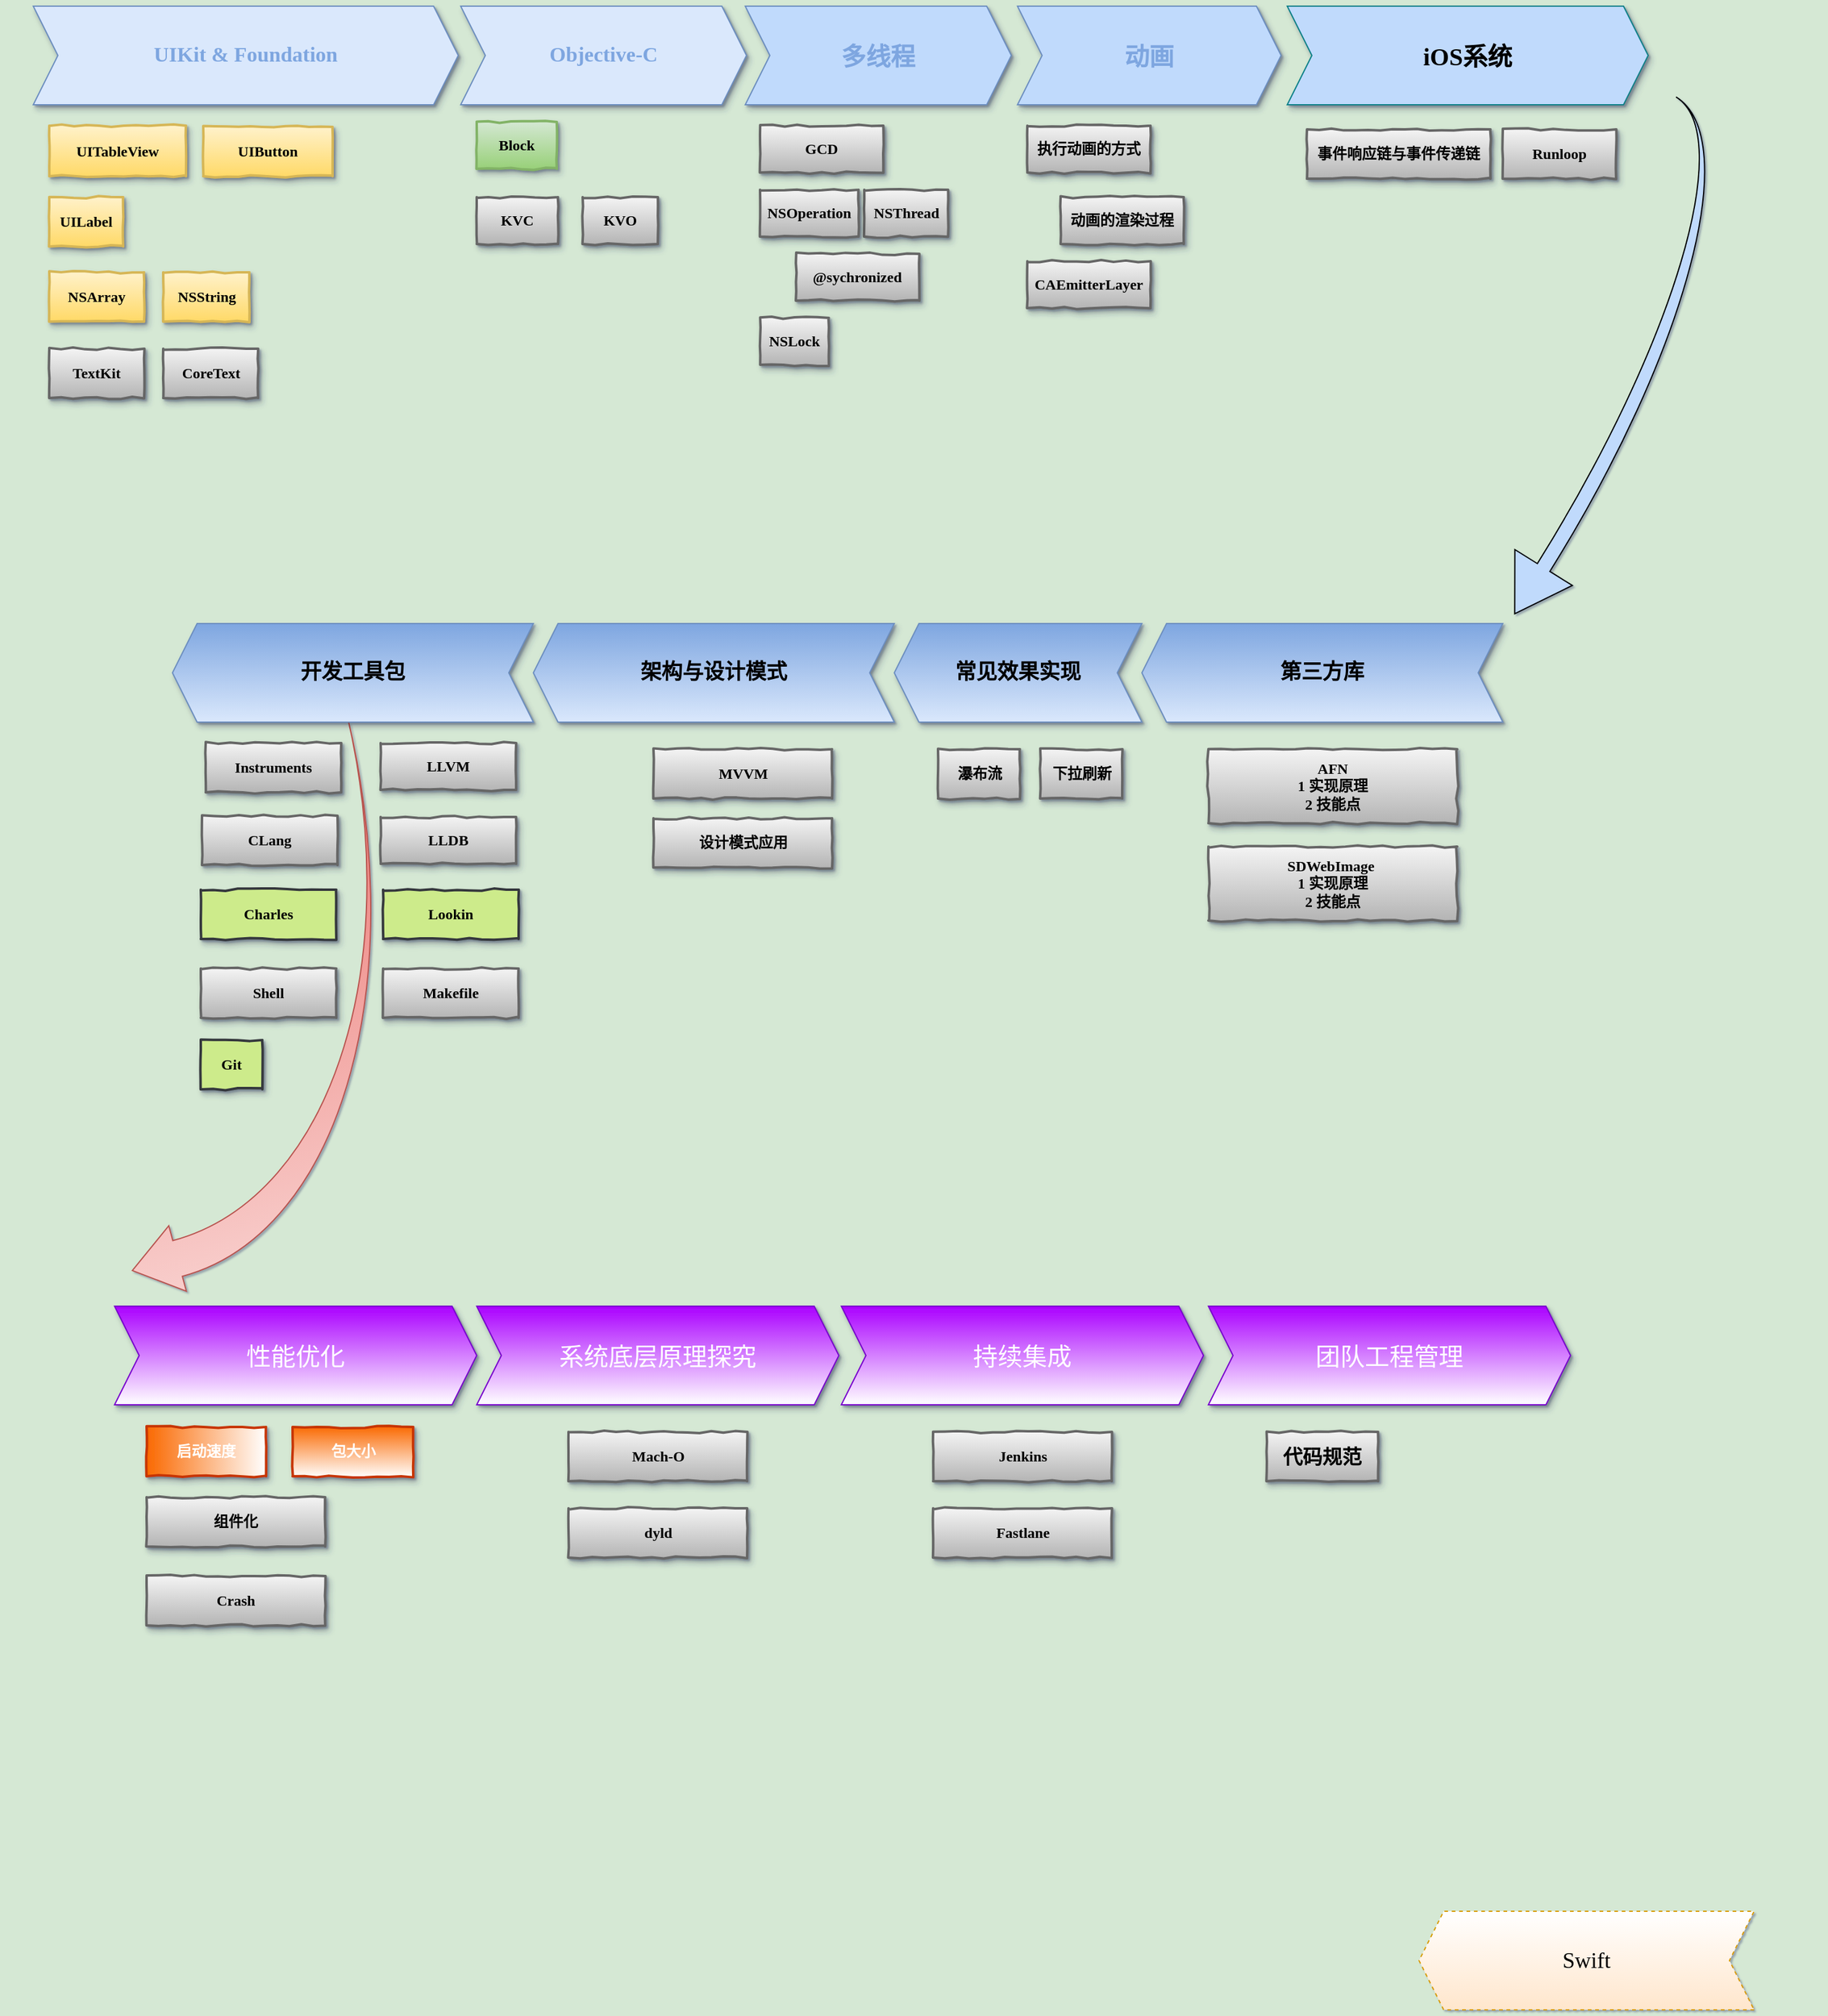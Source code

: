 <mxfile version="12.4.2" type="device" pages="1"><diagram id="wbmfBR7xkrpwclyIX30d" name="Page-1"><mxGraphModel dx="1746" dy="624" grid="0" gridSize="10" guides="1" tooltips="1" connect="1" arrows="1" fold="1" page="1" pageScale="1" pageWidth="800" pageHeight="2000" background="#D5E8D4" math="0" shadow="1"><root><mxCell id="0"/><mxCell id="1" parent="0"/><mxCell id="V33_IQeP5x_cA29P8W6I-1" value="&lt;b style=&quot;font-size: 17px&quot;&gt;UIKit &amp;amp; Foundation&lt;/b&gt;" style="shape=step;perimeter=stepPerimeter;whiteSpace=wrap;html=1;fixedSize=1;fillColor=#dae8fc;strokeColor=#6c8ebf;fontColor=#7EA6E0;fontFamily=Comic Sans MS;shadow=1;" parent="1" vertex="1"><mxGeometry y="99" width="345" height="80" as="geometry"/></mxCell><mxCell id="V33_IQeP5x_cA29P8W6I-4" value="UITableView" style="html=1;whiteSpace=wrap;comic=1;strokeWidth=2;fontFamily=Comic Sans MS;fontStyle=1;shadow=1;fillColor=#fff2cc;strokeColor=#d6b656;gradientColor=#ffd966;gradientDirection=south;" parent="1" vertex="1"><mxGeometry x="13" y="196" width="111" height="41" as="geometry"/></mxCell><mxCell id="V33_IQeP5x_cA29P8W6I-5" value="UIButton" style="html=1;whiteSpace=wrap;comic=1;strokeWidth=2;fontFamily=Comic Sans MS;fontStyle=1;shadow=1;fillColor=#fff2cc;strokeColor=#d6b656;gradientColor=#ffd966;" parent="1" vertex="1"><mxGeometry x="138" y="197" width="105" height="40" as="geometry"/></mxCell><mxCell id="V33_IQeP5x_cA29P8W6I-7" value="&lt;b style=&quot;font-size: 17px&quot;&gt;Objective-C&lt;/b&gt;" style="shape=step;perimeter=stepPerimeter;whiteSpace=wrap;html=1;fixedSize=1;fillColor=#dae8fc;strokeColor=#6c8ebf;fontColor=#7EA6E0;fontFamily=Comic Sans MS;shadow=1;" parent="1" vertex="1"><mxGeometry x="347" y="99" width="232" height="80" as="geometry"/></mxCell><mxCell id="V33_IQeP5x_cA29P8W6I-8" value="Block" style="html=1;whiteSpace=wrap;comic=1;strokeWidth=2;fontFamily=Comic Sans MS;fontStyle=1;shadow=1;fillColor=#d5e8d4;gradientColor=#97d077;strokeColor=#82b366;" parent="1" vertex="1"><mxGeometry x="360" y="193" width="65" height="38" as="geometry"/></mxCell><mxCell id="V33_IQeP5x_cA29P8W6I-9" value="&lt;span style=&quot;font-size: 20px;&quot;&gt;&lt;span style=&quot;font-size: 20px;&quot;&gt;动画&lt;/span&gt;&lt;/span&gt;" style="shape=step;perimeter=stepPerimeter;whiteSpace=wrap;html=1;fixedSize=1;fillColor=#C0DAFC;strokeColor=#6c8ebf;fontColor=#7EA6E0;fontFamily=HYTiaoTiaoTiJ;shadow=1;fontStyle=1;horizontal=1;fontSize=20;" parent="1" vertex="1"><mxGeometry x="799" y="99" width="214" height="80" as="geometry"/></mxCell><mxCell id="V33_IQeP5x_cA29P8W6I-10" value="&lt;span style=&quot;font-size: 20px&quot;&gt;&lt;span style=&quot;font-size: 20px&quot;&gt;iOS系统&lt;/span&gt;&lt;/span&gt;" style="shape=step;perimeter=stepPerimeter;whiteSpace=wrap;html=1;fixedSize=1;fillColor=#C0DAFC;strokeColor=#0e8088;fontFamily=HYTiaoTiaoTiJ;shadow=1;fontStyle=1;horizontal=1;fontSize=20;gradientColor=none;rounded=0;comic=0;backgroundOutline=0;" parent="1" vertex="1"><mxGeometry x="1018" y="99" width="293" height="80" as="geometry"/></mxCell><mxCell id="V33_IQeP5x_cA29P8W6I-14" value="GCD" style="html=1;whiteSpace=wrap;comic=1;strokeWidth=2;fontFamily=Comic Sans MS;fontStyle=1;shadow=1;fillColor=#f5f5f5;gradientColor=#b3b3b3;strokeColor=#666666;" parent="1" vertex="1"><mxGeometry x="590.12" y="196" width="100" height="38" as="geometry"/></mxCell><mxCell id="V33_IQeP5x_cA29P8W6I-15" value="KVC" style="html=1;whiteSpace=wrap;comic=1;strokeWidth=2;fontFamily=Comic Sans MS;fontStyle=1;shadow=1;fillColor=#f5f5f5;gradientColor=#b3b3b3;strokeColor=#666666;" parent="1" vertex="1"><mxGeometry x="360" y="254" width="66" height="38" as="geometry"/></mxCell><mxCell id="V33_IQeP5x_cA29P8W6I-16" value="KVO" style="html=1;whiteSpace=wrap;comic=1;strokeWidth=2;fontFamily=Comic Sans MS;fontStyle=1;shadow=1;fillColor=#f5f5f5;gradientColor=#b3b3b3;strokeColor=#666666;" parent="1" vertex="1"><mxGeometry x="446" y="254" width="61" height="38" as="geometry"/></mxCell><mxCell id="V33_IQeP5x_cA29P8W6I-21" value="&lt;b style=&quot;font-size: 17px&quot;&gt;第三方库&lt;/b&gt;" style="shape=step;perimeter=stepPerimeter;whiteSpace=wrap;html=1;fixedSize=1;fillColor=#dae8fc;strokeColor=#6c8ebf;fontFamily=DFWaWaSC-W5;shadow=1;rotation=0;direction=west;gradientColor=#7ea6e0;" parent="1" vertex="1"><mxGeometry x="900" y="600" width="293" height="80" as="geometry"/></mxCell><mxCell id="V33_IQeP5x_cA29P8W6I-22" value="" style="html=1;shadow=0;dashed=0;align=center;verticalAlign=middle;shape=mxgraph.arrows2.jumpInArrow;dy=5.99;dx=44.23;arrowHead=55;rounded=0;comic=0;fillColor=#C0DAFC;gradientColor=none;fontFamily=Comic Sans MS;fontSize=20;fontColor=#7EA6E0;rotation=122;" parent="1" vertex="1"><mxGeometry x="1067.3" y="320.32" width="425.05" height="138.67" as="geometry"/></mxCell><mxCell id="V33_IQeP5x_cA29P8W6I-23" value="&lt;b style=&quot;font-size: 17px&quot;&gt;架构与设计模式&lt;/b&gt;" style="shape=step;perimeter=stepPerimeter;whiteSpace=wrap;html=1;fixedSize=1;fillColor=#dae8fc;strokeColor=#6c8ebf;fontFamily=DFWaWaSC-W5;shadow=1;rotation=0;direction=west;gradientColor=#7ea6e0;" parent="1" vertex="1"><mxGeometry x="406" y="600" width="293" height="80" as="geometry"/></mxCell><mxCell id="V33_IQeP5x_cA29P8W6I-25" value="AFN &lt;br&gt;1 实现原理&lt;br&gt;2 技能点" style="html=1;whiteSpace=wrap;comic=1;strokeWidth=2;fontFamily=Comic Sans MS;fontStyle=1;shadow=1;fillColor=#f5f5f5;gradientColor=#b3b3b3;strokeColor=#666666;" parent="1" vertex="1"><mxGeometry x="954" y="702" width="202" height="60" as="geometry"/></mxCell><mxCell id="V33_IQeP5x_cA29P8W6I-26" value="SDWebImage&amp;nbsp;&lt;br&gt;1 实现原理&lt;br&gt;2 技能点" style="html=1;whiteSpace=wrap;comic=1;strokeWidth=2;fontFamily=Comic Sans MS;fontStyle=1;shadow=1;fillColor=#f5f5f5;gradientColor=#b3b3b3;strokeColor=#666666;" parent="1" vertex="1"><mxGeometry x="954" y="781" width="202" height="60" as="geometry"/></mxCell><mxCell id="V33_IQeP5x_cA29P8W6I-29" value="NSString" style="html=1;whiteSpace=wrap;comic=1;strokeWidth=2;fontFamily=Comic Sans MS;fontStyle=1;shadow=1;fillColor=#fff2cc;strokeColor=#d6b656;gradientColor=#ffd966;" parent="1" vertex="1"><mxGeometry x="105.5" y="315" width="70" height="40" as="geometry"/></mxCell><mxCell id="V33_IQeP5x_cA29P8W6I-30" value="NSArray" style="html=1;whiteSpace=wrap;comic=1;strokeWidth=2;fontFamily=Comic Sans MS;fontStyle=1;shadow=1;fillColor=#fff2cc;strokeColor=#d6b656;gradientColor=#ffd966;" parent="1" vertex="1"><mxGeometry x="13" y="315" width="77" height="40" as="geometry"/></mxCell><mxCell id="V33_IQeP5x_cA29P8W6I-31" value="执行动画的方式" style="html=1;whiteSpace=wrap;comic=1;strokeWidth=2;fontFamily=Comic Sans MS;fontStyle=1;shadow=1;fillColor=#f5f5f5;gradientColor=#b3b3b3;strokeColor=#666666;" parent="1" vertex="1"><mxGeometry x="807" y="196" width="100" height="38" as="geometry"/></mxCell><mxCell id="V33_IQeP5x_cA29P8W6I-34" value="CAEmitterLayer" style="html=1;whiteSpace=wrap;comic=1;strokeWidth=2;fontFamily=Comic Sans MS;fontStyle=1;shadow=1;fillColor=#f5f5f5;gradientColor=#b3b3b3;strokeColor=#666666;" parent="1" vertex="1"><mxGeometry x="807" y="306" width="100" height="38" as="geometry"/></mxCell><mxCell id="V33_IQeP5x_cA29P8W6I-35" value="动画的渲染过程" style="html=1;whiteSpace=wrap;comic=1;strokeWidth=2;fontFamily=Comic Sans MS;fontStyle=1;shadow=1;fillColor=#f5f5f5;gradientColor=#b3b3b3;strokeColor=#666666;" parent="1" vertex="1"><mxGeometry x="834" y="254" width="100" height="38" as="geometry"/></mxCell><mxCell id="V33_IQeP5x_cA29P8W6I-38" value="事件响应链与事件传递链" style="html=1;whiteSpace=wrap;comic=1;strokeWidth=2;fontFamily=Comic Sans MS;fontStyle=1;shadow=1;fillColor=#f5f5f5;gradientColor=#b3b3b3;strokeColor=#666666;" parent="1" vertex="1"><mxGeometry x="1034" y="199" width="149" height="40.06" as="geometry"/></mxCell><mxCell id="V33_IQeP5x_cA29P8W6I-45" value="MVVM" style="html=1;whiteSpace=wrap;comic=1;strokeWidth=2;fontFamily=Comic Sans MS;fontStyle=1;shadow=1;fillColor=#f5f5f5;gradientColor=#b3b3b3;strokeColor=#666666;" parent="1" vertex="1"><mxGeometry x="503.5" y="702" width="145" height="40" as="geometry"/></mxCell><mxCell id="V33_IQeP5x_cA29P8W6I-46" value="设计模式应用" style="html=1;whiteSpace=wrap;comic=1;strokeWidth=2;fontFamily=Comic Sans MS;fontStyle=1;shadow=1;fillColor=#f5f5f5;gradientColor=#b3b3b3;strokeColor=#666666;" parent="1" vertex="1"><mxGeometry x="503.5" y="758" width="145" height="40" as="geometry"/></mxCell><mxCell id="V33_IQeP5x_cA29P8W6I-50" value="" style="html=1;shadow=0;dashed=0;align=center;verticalAlign=middle;shape=mxgraph.arrows2.jumpInArrow;dy=15;dx=38;arrowHead=55;rounded=0;comic=0;fillColor=#f8cecc;gradientColor=#ea6b66;fontFamily=Comic Sans MS;fontSize=20;rotation=-15;direction=west;strokeColor=#b85450;" parent="1" vertex="1"><mxGeometry x="26.0" y="684" width="285.35" height="438.16" as="geometry"/></mxCell><mxCell id="V33_IQeP5x_cA29P8W6I-51" value="" style="group;container=1;" parent="1" vertex="1" connectable="0"><mxGeometry x="113" y="600" width="293" height="260" as="geometry"/></mxCell><mxCell id="V33_IQeP5x_cA29P8W6I-41" value="&lt;b style=&quot;font-size: 17px&quot;&gt;开发工具包&lt;/b&gt;" style="shape=step;perimeter=stepPerimeter;whiteSpace=wrap;html=1;fixedSize=1;fillColor=#dae8fc;strokeColor=#6c8ebf;fontFamily=HYTiaoTiaoTiJ;shadow=1;rotation=0;direction=west;gradientColor=#7ea6e0;" parent="V33_IQeP5x_cA29P8W6I-51" vertex="1"><mxGeometry width="293" height="80" as="geometry"/></mxCell><mxCell id="V33_IQeP5x_cA29P8W6I-42" value="CLang" style="html=1;whiteSpace=wrap;comic=1;strokeWidth=2;fontFamily=Comic Sans MS;fontStyle=1;shadow=1;fillColor=#f5f5f5;gradientColor=#b3b3b3;strokeColor=#666666;" parent="V33_IQeP5x_cA29P8W6I-51" vertex="1"><mxGeometry x="24" y="156" width="110" height="40" as="geometry"/></mxCell><mxCell id="V33_IQeP5x_cA29P8W6I-43" value="LLVM" style="html=1;whiteSpace=wrap;comic=1;strokeWidth=2;fontFamily=Comic Sans MS;fontStyle=1;shadow=1;fillColor=#f5f5f5;gradientColor=#b3b3b3;strokeColor=#666666;" parent="V33_IQeP5x_cA29P8W6I-51" vertex="1"><mxGeometry x="169" y="97" width="110" height="38" as="geometry"/></mxCell><mxCell id="V33_IQeP5x_cA29P8W6I-44" value="Instruments" style="html=1;whiteSpace=wrap;comic=1;strokeWidth=2;fontFamily=Comic Sans MS;fontStyle=1;shadow=1;fillColor=#f5f5f5;gradientColor=#b3b3b3;strokeColor=#666666;" parent="V33_IQeP5x_cA29P8W6I-51" vertex="1"><mxGeometry x="27" y="97" width="110" height="40" as="geometry"/></mxCell><mxCell id="V33_IQeP5x_cA29P8W6I-75" value="LLDB" style="html=1;whiteSpace=wrap;comic=1;strokeWidth=2;fontFamily=Comic Sans MS;fontStyle=1;shadow=1;fillColor=#f5f5f5;gradientColor=#b3b3b3;strokeColor=#666666;" parent="V33_IQeP5x_cA29P8W6I-51" vertex="1"><mxGeometry x="169" y="157" width="110" height="38" as="geometry"/></mxCell><mxCell id="V33_IQeP5x_cA29P8W6I-55" value="性能优化" style="shape=step;perimeter=stepPerimeter;whiteSpace=wrap;html=1;fixedSize=1;rounded=0;shadow=1;comic=0;fillColor=#aa00ff;fontFamily=HYTiaoTiaoTiJ;fontSize=20;strokeColor=#7700CC;fontColor=#ffffff;gradientColor=#ffffff;" parent="1" vertex="1"><mxGeometry x="66" y="1154" width="294" height="80" as="geometry"/></mxCell><mxCell id="V33_IQeP5x_cA29P8W6I-56" value="启动速度" style="html=1;whiteSpace=wrap;comic=1;strokeWidth=2;fontFamily=Comic Sans MS;fontStyle=1;shadow=1;fillColor=#fa6800;strokeColor=#C73500;fontColor=#ffffff;gradientColor=#ffffff;gradientDirection=east;" parent="1" vertex="1"><mxGeometry x="92" y="1252" width="97" height="40" as="geometry"/></mxCell><mxCell id="V33_IQeP5x_cA29P8W6I-57" value="包大小" style="html=1;whiteSpace=wrap;comic=1;strokeWidth=2;fontFamily=Comic Sans MS;fontStyle=1;shadow=1;fillColor=#fa6800;strokeColor=#C73500;fontColor=#ffffff;gradientColor=#ffffff;" parent="1" vertex="1"><mxGeometry x="210.5" y="1252" width="98" height="40" as="geometry"/></mxCell><mxCell id="V33_IQeP5x_cA29P8W6I-58" value="组件化" style="html=1;whiteSpace=wrap;comic=1;strokeWidth=2;fontFamily=Comic Sans MS;fontStyle=1;shadow=1;fillColor=#f5f5f5;gradientColor=#b3b3b3;strokeColor=#666666;" parent="1" vertex="1"><mxGeometry x="92" y="1309" width="145" height="40" as="geometry"/></mxCell><mxCell id="V33_IQeP5x_cA29P8W6I-59" value="Crash" style="html=1;whiteSpace=wrap;comic=1;strokeWidth=2;fontFamily=Comic Sans MS;fontStyle=1;shadow=1;fillColor=#f5f5f5;gradientColor=#b3b3b3;strokeColor=#666666;" parent="1" vertex="1"><mxGeometry x="92" y="1373" width="145" height="40" as="geometry"/></mxCell><mxCell id="V33_IQeP5x_cA29P8W6I-60" value="团队工程管理" style="shape=step;perimeter=stepPerimeter;whiteSpace=wrap;html=1;fixedSize=1;rounded=0;shadow=1;comic=0;fillColor=#aa00ff;fontFamily=HYTiaoTiaoTiJ;fontSize=20;strokeColor=#7700CC;fontColor=#ffffff;gradientColor=#ffffff;" parent="1" vertex="1"><mxGeometry x="954" y="1154" width="294" height="80" as="geometry"/></mxCell><mxCell id="V33_IQeP5x_cA29P8W6I-61" value="持续集成" style="shape=step;perimeter=stepPerimeter;whiteSpace=wrap;html=1;fixedSize=1;rounded=0;shadow=1;comic=0;fillColor=#aa00ff;fontFamily=HYTiaoTiaoTiJ;fontSize=20;strokeColor=#7700CC;fontColor=#ffffff;gradientColor=#ffffff;" parent="1" vertex="1"><mxGeometry x="656" y="1154" width="294" height="80" as="geometry"/></mxCell><mxCell id="V33_IQeP5x_cA29P8W6I-65" value="Charles" style="html=1;whiteSpace=wrap;comic=1;strokeWidth=2;fontFamily=Comic Sans MS;fontStyle=1;shadow=1;fillColor=#cdeb8b;strokeColor=#36393d;" parent="1" vertex="1"><mxGeometry x="136" y="816" width="110" height="40" as="geometry"/></mxCell><mxCell id="V33_IQeP5x_cA29P8W6I-66" value="Lookin" style="html=1;whiteSpace=wrap;comic=1;strokeWidth=2;fontFamily=Comic Sans MS;fontStyle=1;shadow=1;fillColor=#cdeb8b;strokeColor=#36393d;" parent="1" vertex="1"><mxGeometry x="284" y="816" width="110" height="40" as="geometry"/></mxCell><mxCell id="V33_IQeP5x_cA29P8W6I-67" value="Jenkins" style="html=1;whiteSpace=wrap;comic=1;strokeWidth=2;fontFamily=Comic Sans MS;fontStyle=1;shadow=1;fillColor=#f5f5f5;gradientColor=#b3b3b3;strokeColor=#666666;" parent="1" vertex="1"><mxGeometry x="730.5" y="1256" width="145" height="40" as="geometry"/></mxCell><mxCell id="V33_IQeP5x_cA29P8W6I-68" value="系统底层原理探究" style="shape=step;perimeter=stepPerimeter;whiteSpace=wrap;html=1;fixedSize=1;rounded=0;shadow=1;comic=0;fillColor=#aa00ff;fontFamily=HYTiaoTiaoTiJ;fontSize=20;strokeColor=#7700CC;fontColor=#ffffff;gradientColor=#ffffff;" parent="1" vertex="1"><mxGeometry x="360" y="1154" width="294" height="80" as="geometry"/></mxCell><mxCell id="V33_IQeP5x_cA29P8W6I-69" value="Mach-O" style="html=1;whiteSpace=wrap;comic=1;strokeWidth=2;fontFamily=Comic Sans MS;fontStyle=1;shadow=1;fillColor=#f5f5f5;gradientColor=#b3b3b3;strokeColor=#666666;" parent="1" vertex="1"><mxGeometry x="434.5" y="1256" width="145" height="40" as="geometry"/></mxCell><mxCell id="V33_IQeP5x_cA29P8W6I-70" value="dyld" style="html=1;whiteSpace=wrap;comic=1;strokeWidth=2;fontFamily=Comic Sans MS;fontStyle=1;shadow=1;fillColor=#f5f5f5;gradientColor=#b3b3b3;strokeColor=#666666;" parent="1" vertex="1"><mxGeometry x="434.5" y="1318" width="145" height="40" as="geometry"/></mxCell><mxCell id="V33_IQeP5x_cA29P8W6I-71" value="Fastlane" style="html=1;whiteSpace=wrap;comic=1;strokeWidth=2;fontFamily=Comic Sans MS;fontStyle=1;shadow=1;fillColor=#f5f5f5;gradientColor=#b3b3b3;strokeColor=#666666;" parent="1" vertex="1"><mxGeometry x="730.5" y="1318" width="145" height="40" as="geometry"/></mxCell><mxCell id="V33_IQeP5x_cA29P8W6I-72" value="Shell" style="html=1;whiteSpace=wrap;comic=1;strokeWidth=2;fontFamily=Comic Sans MS;fontStyle=1;shadow=1;fillColor=#f5f5f5;gradientColor=#b3b3b3;strokeColor=#666666;" parent="1" vertex="1"><mxGeometry x="136" y="880" width="110" height="40" as="geometry"/></mxCell><mxCell id="V33_IQeP5x_cA29P8W6I-73" value="Makefile" style="html=1;whiteSpace=wrap;comic=1;strokeWidth=2;fontFamily=Comic Sans MS;fontStyle=1;shadow=1;fillColor=#f5f5f5;gradientColor=#b3b3b3;strokeColor=#666666;" parent="1" vertex="1"><mxGeometry x="284" y="880" width="110" height="40" as="geometry"/></mxCell><mxCell id="V33_IQeP5x_cA29P8W6I-76" value="代码规范" style="html=1;whiteSpace=wrap;comic=1;strokeWidth=2;fontFamily=DFWaWaSC-W5;fontStyle=1;shadow=1;fillColor=#f5f5f5;gradientColor=#b3b3b3;strokeColor=#666666;fontSize=16;" parent="1" vertex="1"><mxGeometry x="1001.25" y="1256" width="90.5" height="40" as="geometry"/></mxCell><mxCell id="V33_IQeP5x_cA29P8W6I-77" value="Git" style="html=1;whiteSpace=wrap;comic=1;strokeWidth=2;fontFamily=Comic Sans MS;fontStyle=1;shadow=1;fillColor=#cdeb8b;strokeColor=#36393d;" parent="1" vertex="1"><mxGeometry x="136" y="938" width="50" height="40" as="geometry"/></mxCell><mxCell id="V33_IQeP5x_cA29P8W6I-78" value="Runloop" style="html=1;whiteSpace=wrap;comic=1;strokeWidth=2;fontFamily=Comic Sans MS;fontStyle=1;shadow=1;fillColor=#f5f5f5;gradientColor=#b3b3b3;strokeColor=#666666;" parent="1" vertex="1"><mxGeometry x="1193" y="199" width="92" height="40.06" as="geometry"/></mxCell><mxCell id="V33_IQeP5x_cA29P8W6I-79" value="&lt;span style=&quot;font-size: 20px&quot;&gt;&lt;span style=&quot;font-size: 20px&quot;&gt;多线程&lt;/span&gt;&lt;/span&gt;" style="shape=step;perimeter=stepPerimeter;whiteSpace=wrap;html=1;fixedSize=1;fillColor=#C0DAFC;strokeColor=#6c8ebf;fontColor=#7EA6E0;fontFamily=HYTiaoTiaoTiJ;shadow=1;fontStyle=1;horizontal=1;fontSize=20;" parent="1" vertex="1"><mxGeometry x="578" y="99" width="216" height="80" as="geometry"/></mxCell><mxCell id="V33_IQeP5x_cA29P8W6I-80" value="NSThread" style="html=1;whiteSpace=wrap;comic=1;strokeWidth=2;fontFamily=Comic Sans MS;fontStyle=1;shadow=1;fillColor=#f5f5f5;gradientColor=#b3b3b3;strokeColor=#666666;" parent="1" vertex="1"><mxGeometry x="674.62" y="248" width="68" height="38" as="geometry"/></mxCell><mxCell id="V33_IQeP5x_cA29P8W6I-81" value="@sychronized" style="html=1;whiteSpace=wrap;comic=1;strokeWidth=2;fontFamily=Comic Sans MS;fontStyle=1;shadow=1;fillColor=#f5f5f5;gradientColor=#b3b3b3;strokeColor=#666666;" parent="1" vertex="1"><mxGeometry x="619.37" y="300" width="100" height="38" as="geometry"/></mxCell><mxCell id="V33_IQeP5x_cA29P8W6I-82" value="NSLock" style="html=1;whiteSpace=wrap;comic=1;strokeWidth=2;fontFamily=Comic Sans MS;fontStyle=1;shadow=1;fillColor=#f5f5f5;gradientColor=#b3b3b3;strokeColor=#666666;" parent="1" vertex="1"><mxGeometry x="590.12" y="352" width="55.75" height="38" as="geometry"/></mxCell><mxCell id="V33_IQeP5x_cA29P8W6I-83" value="&lt;span style=&quot;font-size: 17px&quot;&gt;&lt;b&gt;常见效果实现&lt;/b&gt;&lt;/span&gt;" style="shape=step;perimeter=stepPerimeter;whiteSpace=wrap;html=1;fixedSize=1;fillColor=#dae8fc;strokeColor=#6c8ebf;fontFamily=DFWaWaSC-W5;shadow=1;rotation=0;direction=west;gradientColor=#7ea6e0;" parent="1" vertex="1"><mxGeometry x="699" y="600" width="201" height="80" as="geometry"/></mxCell><mxCell id="V33_IQeP5x_cA29P8W6I-84" value="瀑布流" style="html=1;whiteSpace=wrap;comic=1;strokeWidth=2;fontFamily=Comic Sans MS;fontStyle=1;shadow=1;fillColor=#f5f5f5;gradientColor=#b3b3b3;strokeColor=#666666;" parent="1" vertex="1"><mxGeometry x="734.5" y="702" width="66.5" height="40" as="geometry"/></mxCell><mxCell id="V33_IQeP5x_cA29P8W6I-85" value="下拉刷新" style="html=1;whiteSpace=wrap;comic=1;strokeWidth=2;fontFamily=Comic Sans MS;fontStyle=1;shadow=1;fillColor=#f5f5f5;gradientColor=#b3b3b3;strokeColor=#666666;" parent="1" vertex="1"><mxGeometry x="817.5" y="702" width="66.5" height="40" as="geometry"/></mxCell><mxCell id="V33_IQeP5x_cA29P8W6I-86" value="NSOperation" style="html=1;whiteSpace=wrap;comic=1;strokeWidth=2;fontFamily=Comic Sans MS;fontStyle=1;shadow=1;fillColor=#f5f5f5;gradientColor=#b3b3b3;strokeColor=#666666;" parent="1" vertex="1"><mxGeometry x="590" y="248" width="80" height="38" as="geometry"/></mxCell><mxCell id="V33_IQeP5x_cA29P8W6I-93" value="UILabel" style="html=1;whiteSpace=wrap;comic=1;strokeWidth=2;fontFamily=Comic Sans MS;fontStyle=1;shadow=1;fillColor=#fff2cc;strokeColor=#d6b656;gradientColor=#ffd966;" parent="1" vertex="1"><mxGeometry x="13" y="254" width="60" height="40" as="geometry"/></mxCell><mxCell id="V33_IQeP5x_cA29P8W6I-94" value="TextKit" style="html=1;whiteSpace=wrap;comic=1;strokeWidth=2;fontFamily=Comic Sans MS;fontStyle=1;shadow=1;fillColor=#f5f5f5;strokeColor=#666666;gradientColor=#b3b3b3;" parent="1" vertex="1"><mxGeometry x="13" y="377" width="77" height="40" as="geometry"/></mxCell><mxCell id="V33_IQeP5x_cA29P8W6I-95" value="CoreText" style="html=1;whiteSpace=wrap;comic=1;strokeWidth=2;fontFamily=Comic Sans MS;fontStyle=1;shadow=1;fillColor=#f5f5f5;strokeColor=#666666;gradientColor=#b3b3b3;" parent="1" vertex="1"><mxGeometry x="105.5" y="377" width="77" height="40" as="geometry"/></mxCell><mxCell id="DiX_SFH6YEuMEPF9ygBI-1" value="Swift" style="shape=step;perimeter=stepPerimeter;whiteSpace=wrap;html=1;fixedSize=1;direction=west;fillColor=#ffe6cc;strokeColor=#d79b00;gradientColor=#ffffff;dashed=1;fontFamily=Tahoma;fontSize=18;" vertex="1" parent="1"><mxGeometry x="1125" y="1645" width="272" height="80" as="geometry"/></mxCell></root></mxGraphModel></diagram></mxfile>